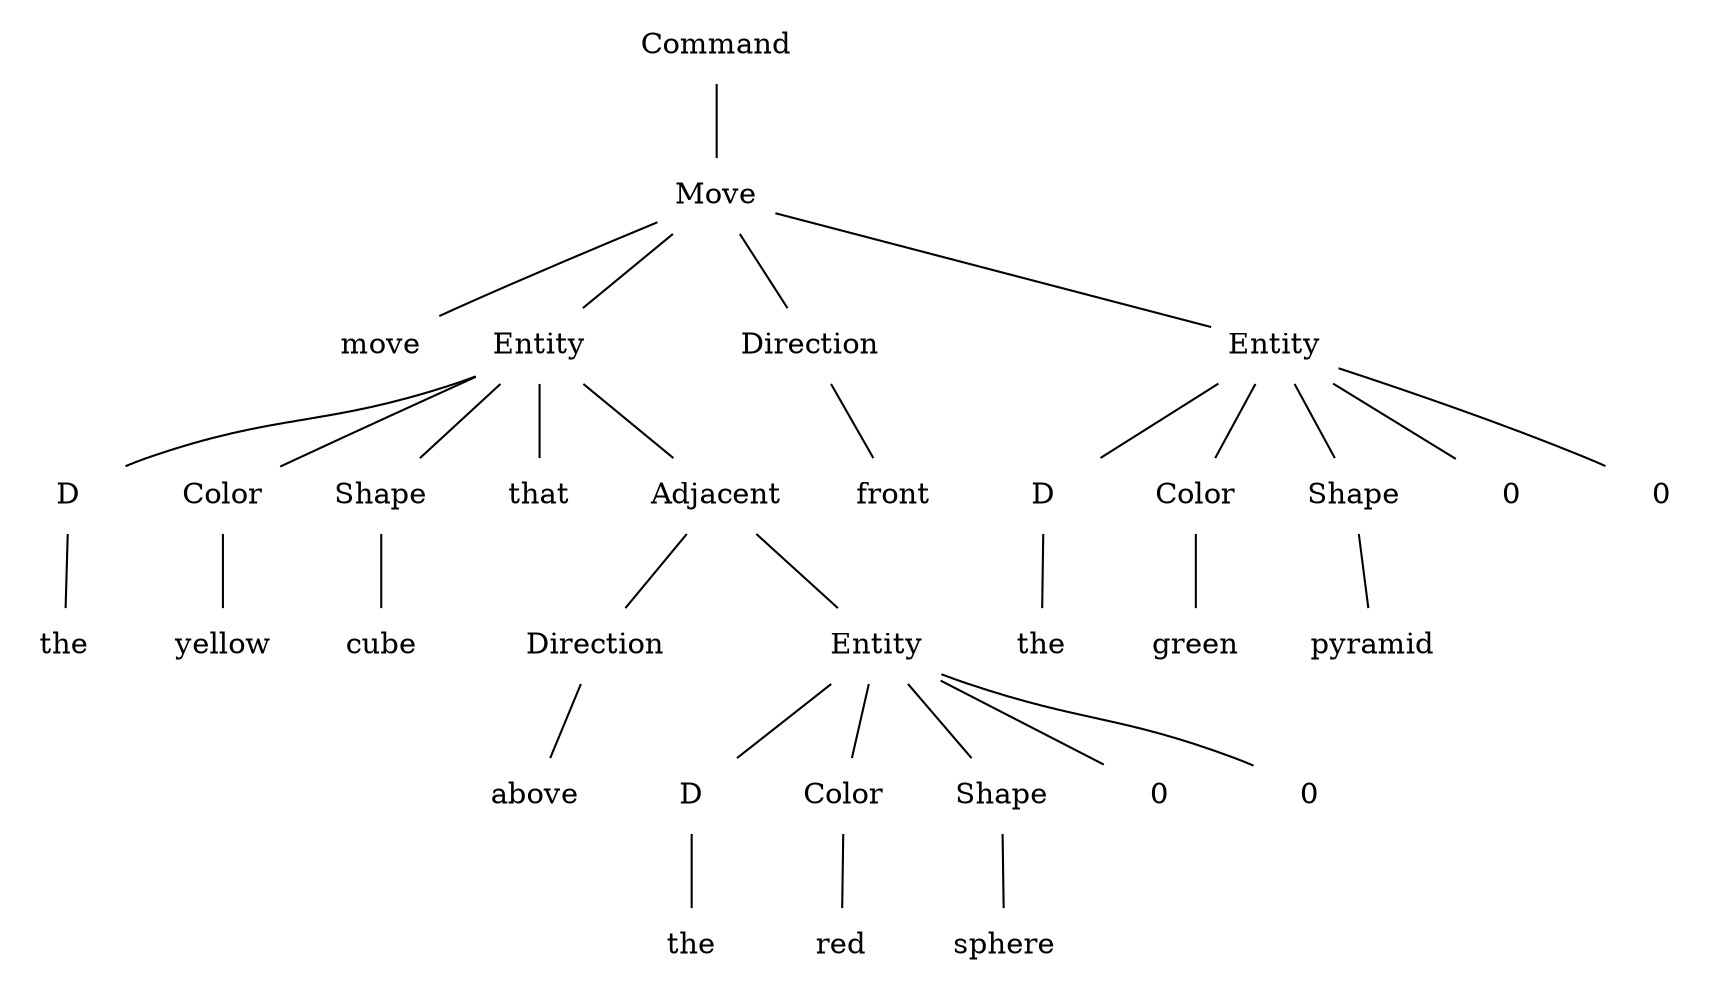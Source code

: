 digraph "tree3.dot" {
 node [shape = plaintext]; 
 edge [arrowhead = none]; 
n0 [label = "Command"];
n0-> n1;
n1 [label = "Move"];
n1-> n2;
n1-> n3;
n1-> n23;
n1-> n25;
n2 [label = "move"];
n3 [label = "Entity"];
n3-> n4;
n3-> n6;
n3-> n8;
n3-> n10;
n3-> n11;
n4 [label = "D"];
n4-> n5;
n5 [label = "the"];
n6 [label = "Color"];
n6-> n7;
n7 [label = "yellow"];
n8 [label = "Shape"];
n8-> n9;
n9 [label = "cube"];
n10 [label = "that"];
n11 [label = "Adjacent"];
n11-> n12;
n11-> n14;
n12 [label = "Direction"];
n12-> n13;
n13 [label = "above"];
n14 [label = "Entity"];
n14-> n15;
n14-> n17;
n14-> n19;
n14-> n21;
n14-> n22;
n15 [label = "D"];
n15-> n16;
n16 [label = "the"];
n17 [label = "Color"];
n17-> n18;
n18 [label = "red"];
n19 [label = "Shape"];
n19-> n20;
n20 [label = "sphere"];
n21 [label = "0"];
n22 [label = "0"];
n23 [label = "Direction"];
n23-> n24;
n24 [label = "front"];
n25 [label = "Entity"];
n25-> n26;
n25-> n28;
n25-> n30;
n25-> n32;
n25-> n33;
n26 [label = "D"];
n26-> n27;
n27 [label = "the"];
n28 [label = "Color"];
n28-> n29;
n29 [label = "green"];
n30 [label = "Shape"];
n30-> n31;
n31 [label = "pyramid"];
n32 [label = "0"];
n33 [label = "0"];
}
